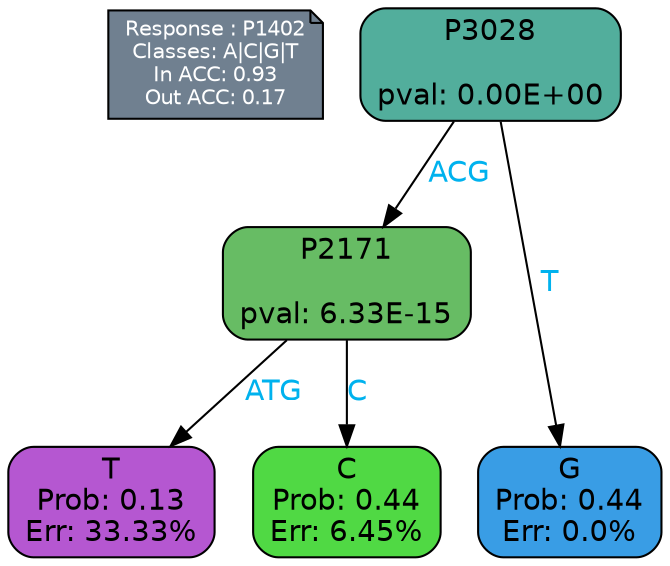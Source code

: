 digraph Tree {
node [shape=box, style="filled, rounded", color="black", fontname=helvetica] ;
graph [ranksep=equally, splines=polylines, bgcolor=transparent, dpi=600] ;
edge [fontname=helvetica] ;
LEGEND [label="Response : P1402
Classes: A|C|G|T
In ACC: 0.93
Out ACC: 0.17
",shape=note,align=left,style=filled,fillcolor="slategray",fontcolor="white",fontsize=10];1 [label="P3028

pval: 0.00E+00", fillcolor="#52ae9c"] ;
2 [label="P2171

pval: 6.33E-15", fillcolor="#67bc64"] ;
3 [label="T
Prob: 0.13
Err: 33.33%", fillcolor="#b557d1"] ;
4 [label="C
Prob: 0.44
Err: 6.45%", fillcolor="#50d944"] ;
5 [label="G
Prob: 0.44
Err: 0.0%", fillcolor="#399de5"] ;
1 -> 2 [label="ACG",fontcolor=deepskyblue2] ;
1 -> 5 [label="T",fontcolor=deepskyblue2] ;
2 -> 3 [label="ATG",fontcolor=deepskyblue2] ;
2 -> 4 [label="C",fontcolor=deepskyblue2] ;
{rank = same; 3;4;5;}{rank = same; LEGEND;1;}}